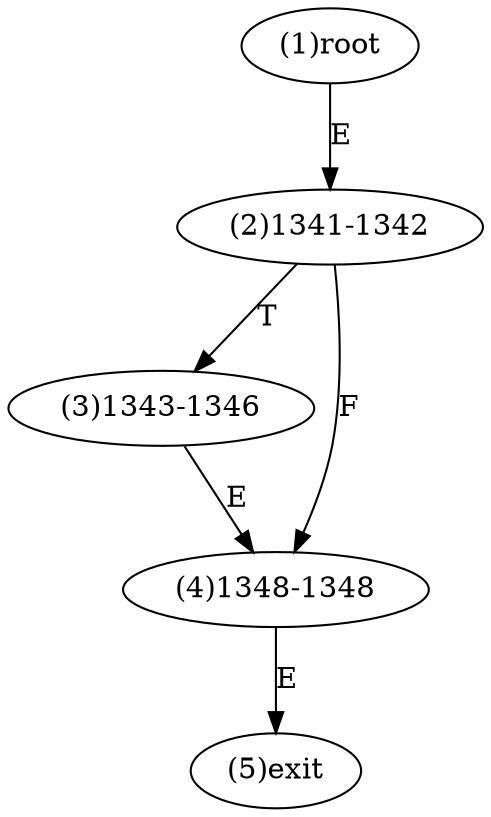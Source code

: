 digraph "" { 
1[ label="(1)root"];
2[ label="(2)1341-1342"];
3[ label="(3)1343-1346"];
4[ label="(4)1348-1348"];
5[ label="(5)exit"];
1->2[ label="E"];
2->4[ label="F"];
2->3[ label="T"];
3->4[ label="E"];
4->5[ label="E"];
}